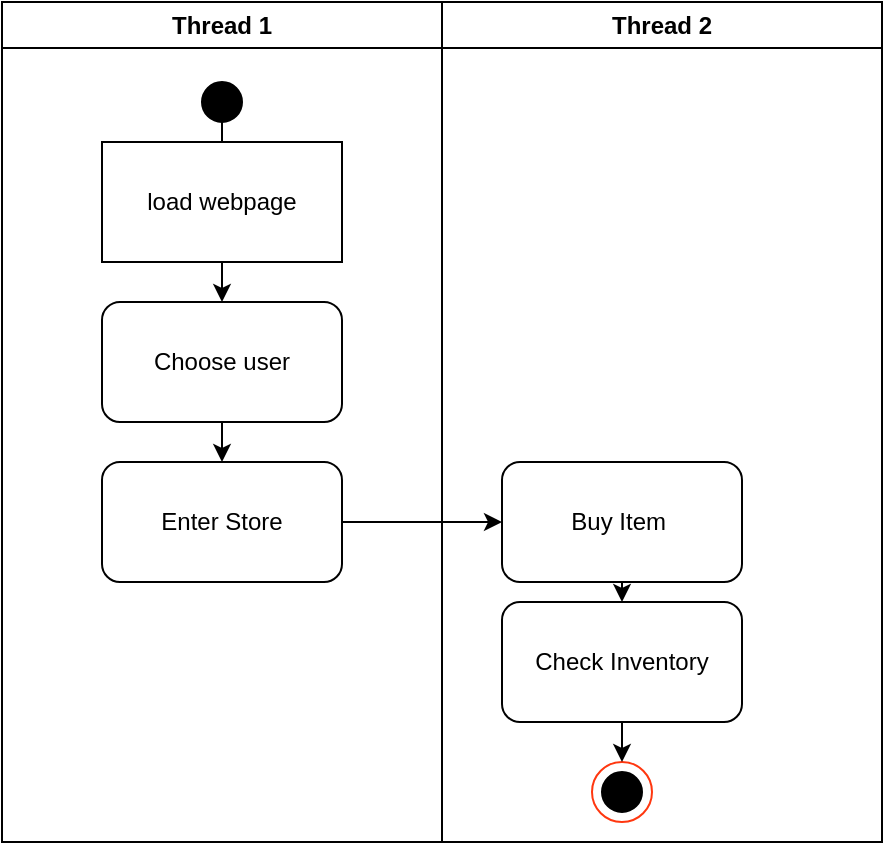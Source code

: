 <mxfile version="21.1.2" type="github">
  <diagram name="Page-1" id="3fkFkQsPskqgZaCpoa4M">
    <mxGraphModel dx="819" dy="459" grid="1" gridSize="10" guides="1" tooltips="1" connect="1" arrows="1" fold="1" page="1" pageScale="1" pageWidth="1654" pageHeight="1169" math="0" shadow="0">
      <root>
        <mxCell id="0" />
        <mxCell id="1" parent="0" />
        <mxCell id="2M2vLyOuWYmMq2e_wi-m-1" value="Thread 1" style="swimlane;whiteSpace=wrap;html=1;" vertex="1" parent="1">
          <mxGeometry x="610" y="90" width="220" height="420" as="geometry" />
        </mxCell>
        <mxCell id="2M2vLyOuWYmMq2e_wi-m-3" value="" style="ellipse;whiteSpace=wrap;html=1;aspect=fixed;fillColor=#000000;fontColor=#ffffff;strokeColor=#000000;" vertex="1" parent="2M2vLyOuWYmMq2e_wi-m-1">
          <mxGeometry x="100" y="40" width="20" height="20" as="geometry" />
        </mxCell>
        <mxCell id="2M2vLyOuWYmMq2e_wi-m-6" value="Choose user" style="rounded=1;whiteSpace=wrap;html=1;" vertex="1" parent="2M2vLyOuWYmMq2e_wi-m-1">
          <mxGeometry x="50" y="150" width="120" height="60" as="geometry" />
        </mxCell>
        <mxCell id="2M2vLyOuWYmMq2e_wi-m-8" value="" style="endArrow=classic;html=1;rounded=0;exitX=0.5;exitY=1;exitDx=0;exitDy=0;entryX=0.5;entryY=0;entryDx=0;entryDy=0;" edge="1" parent="2M2vLyOuWYmMq2e_wi-m-1" target="2M2vLyOuWYmMq2e_wi-m-6">
          <mxGeometry width="50" height="50" relative="1" as="geometry">
            <mxPoint x="110" y="130" as="sourcePoint" />
            <mxPoint x="140" y="220" as="targetPoint" />
          </mxGeometry>
        </mxCell>
        <mxCell id="2M2vLyOuWYmMq2e_wi-m-9" value="Enter Store" style="rounded=1;whiteSpace=wrap;html=1;" vertex="1" parent="2M2vLyOuWYmMq2e_wi-m-1">
          <mxGeometry x="50" y="230" width="120" height="60" as="geometry" />
        </mxCell>
        <mxCell id="2M2vLyOuWYmMq2e_wi-m-13" value="" style="endArrow=classic;html=1;rounded=0;exitX=0.5;exitY=1;exitDx=0;exitDy=0;entryX=0.5;entryY=0;entryDx=0;entryDy=0;" edge="1" parent="2M2vLyOuWYmMq2e_wi-m-1" source="2M2vLyOuWYmMq2e_wi-m-6" target="2M2vLyOuWYmMq2e_wi-m-9">
          <mxGeometry width="50" height="50" relative="1" as="geometry">
            <mxPoint x="90" y="230" as="sourcePoint" />
            <mxPoint x="140" y="180" as="targetPoint" />
          </mxGeometry>
        </mxCell>
        <mxCell id="2M2vLyOuWYmMq2e_wi-m-19" value="load webpage" style="rounded=0;whiteSpace=wrap;html=1;" vertex="1" parent="2M2vLyOuWYmMq2e_wi-m-1">
          <mxGeometry x="50" y="70" width="120" height="60" as="geometry" />
        </mxCell>
        <mxCell id="2M2vLyOuWYmMq2e_wi-m-2" value="Thread 2" style="swimlane;whiteSpace=wrap;html=1;" vertex="1" parent="1">
          <mxGeometry x="830" y="90" width="220" height="420" as="geometry" />
        </mxCell>
        <mxCell id="2M2vLyOuWYmMq2e_wi-m-18" value="" style="ellipse;whiteSpace=wrap;html=1;aspect=fixed;strokeColor=#FF370F;" vertex="1" parent="2M2vLyOuWYmMq2e_wi-m-2">
          <mxGeometry x="75" y="380" width="30" height="30" as="geometry" />
        </mxCell>
        <mxCell id="2M2vLyOuWYmMq2e_wi-m-15" style="edgeStyle=orthogonalEdgeStyle;rounded=0;orthogonalLoop=1;jettySize=auto;html=1;exitX=0.5;exitY=1;exitDx=0;exitDy=0;entryX=0.5;entryY=0;entryDx=0;entryDy=0;" edge="1" parent="2M2vLyOuWYmMq2e_wi-m-2" source="2M2vLyOuWYmMq2e_wi-m-10" target="2M2vLyOuWYmMq2e_wi-m-11">
          <mxGeometry relative="1" as="geometry" />
        </mxCell>
        <mxCell id="2M2vLyOuWYmMq2e_wi-m-10" value="Buy Item&amp;nbsp;" style="rounded=1;whiteSpace=wrap;html=1;" vertex="1" parent="2M2vLyOuWYmMq2e_wi-m-2">
          <mxGeometry x="30" y="230" width="120" height="60" as="geometry" />
        </mxCell>
        <mxCell id="2M2vLyOuWYmMq2e_wi-m-16" style="edgeStyle=orthogonalEdgeStyle;rounded=0;orthogonalLoop=1;jettySize=auto;html=1;exitX=0.5;exitY=1;exitDx=0;exitDy=0;" edge="1" parent="2M2vLyOuWYmMq2e_wi-m-2" source="2M2vLyOuWYmMq2e_wi-m-11">
          <mxGeometry relative="1" as="geometry">
            <mxPoint x="90" y="380" as="targetPoint" />
          </mxGeometry>
        </mxCell>
        <mxCell id="2M2vLyOuWYmMq2e_wi-m-11" value="Check Inventory" style="rounded=1;whiteSpace=wrap;html=1;" vertex="1" parent="2M2vLyOuWYmMq2e_wi-m-2">
          <mxGeometry x="30" y="300" width="120" height="60" as="geometry" />
        </mxCell>
        <mxCell id="2M2vLyOuWYmMq2e_wi-m-4" value="" style="ellipse;whiteSpace=wrap;html=1;aspect=fixed;fillColor=#000000;fontColor=#ffffff;strokeColor=#000000;" vertex="1" parent="2M2vLyOuWYmMq2e_wi-m-2">
          <mxGeometry x="80" y="385" width="20" height="20" as="geometry" />
        </mxCell>
        <mxCell id="2M2vLyOuWYmMq2e_wi-m-7" value="" style="endArrow=none;html=1;rounded=0;entryX=0.5;entryY=1;entryDx=0;entryDy=0;" edge="1" parent="1" target="2M2vLyOuWYmMq2e_wi-m-3">
          <mxGeometry width="50" height="50" relative="1" as="geometry">
            <mxPoint x="720" y="160" as="sourcePoint" />
            <mxPoint x="750" y="390" as="targetPoint" />
          </mxGeometry>
        </mxCell>
        <mxCell id="2M2vLyOuWYmMq2e_wi-m-14" style="edgeStyle=orthogonalEdgeStyle;rounded=0;orthogonalLoop=1;jettySize=auto;html=1;entryX=0;entryY=0.5;entryDx=0;entryDy=0;" edge="1" parent="1" source="2M2vLyOuWYmMq2e_wi-m-9" target="2M2vLyOuWYmMq2e_wi-m-10">
          <mxGeometry relative="1" as="geometry" />
        </mxCell>
      </root>
    </mxGraphModel>
  </diagram>
</mxfile>
